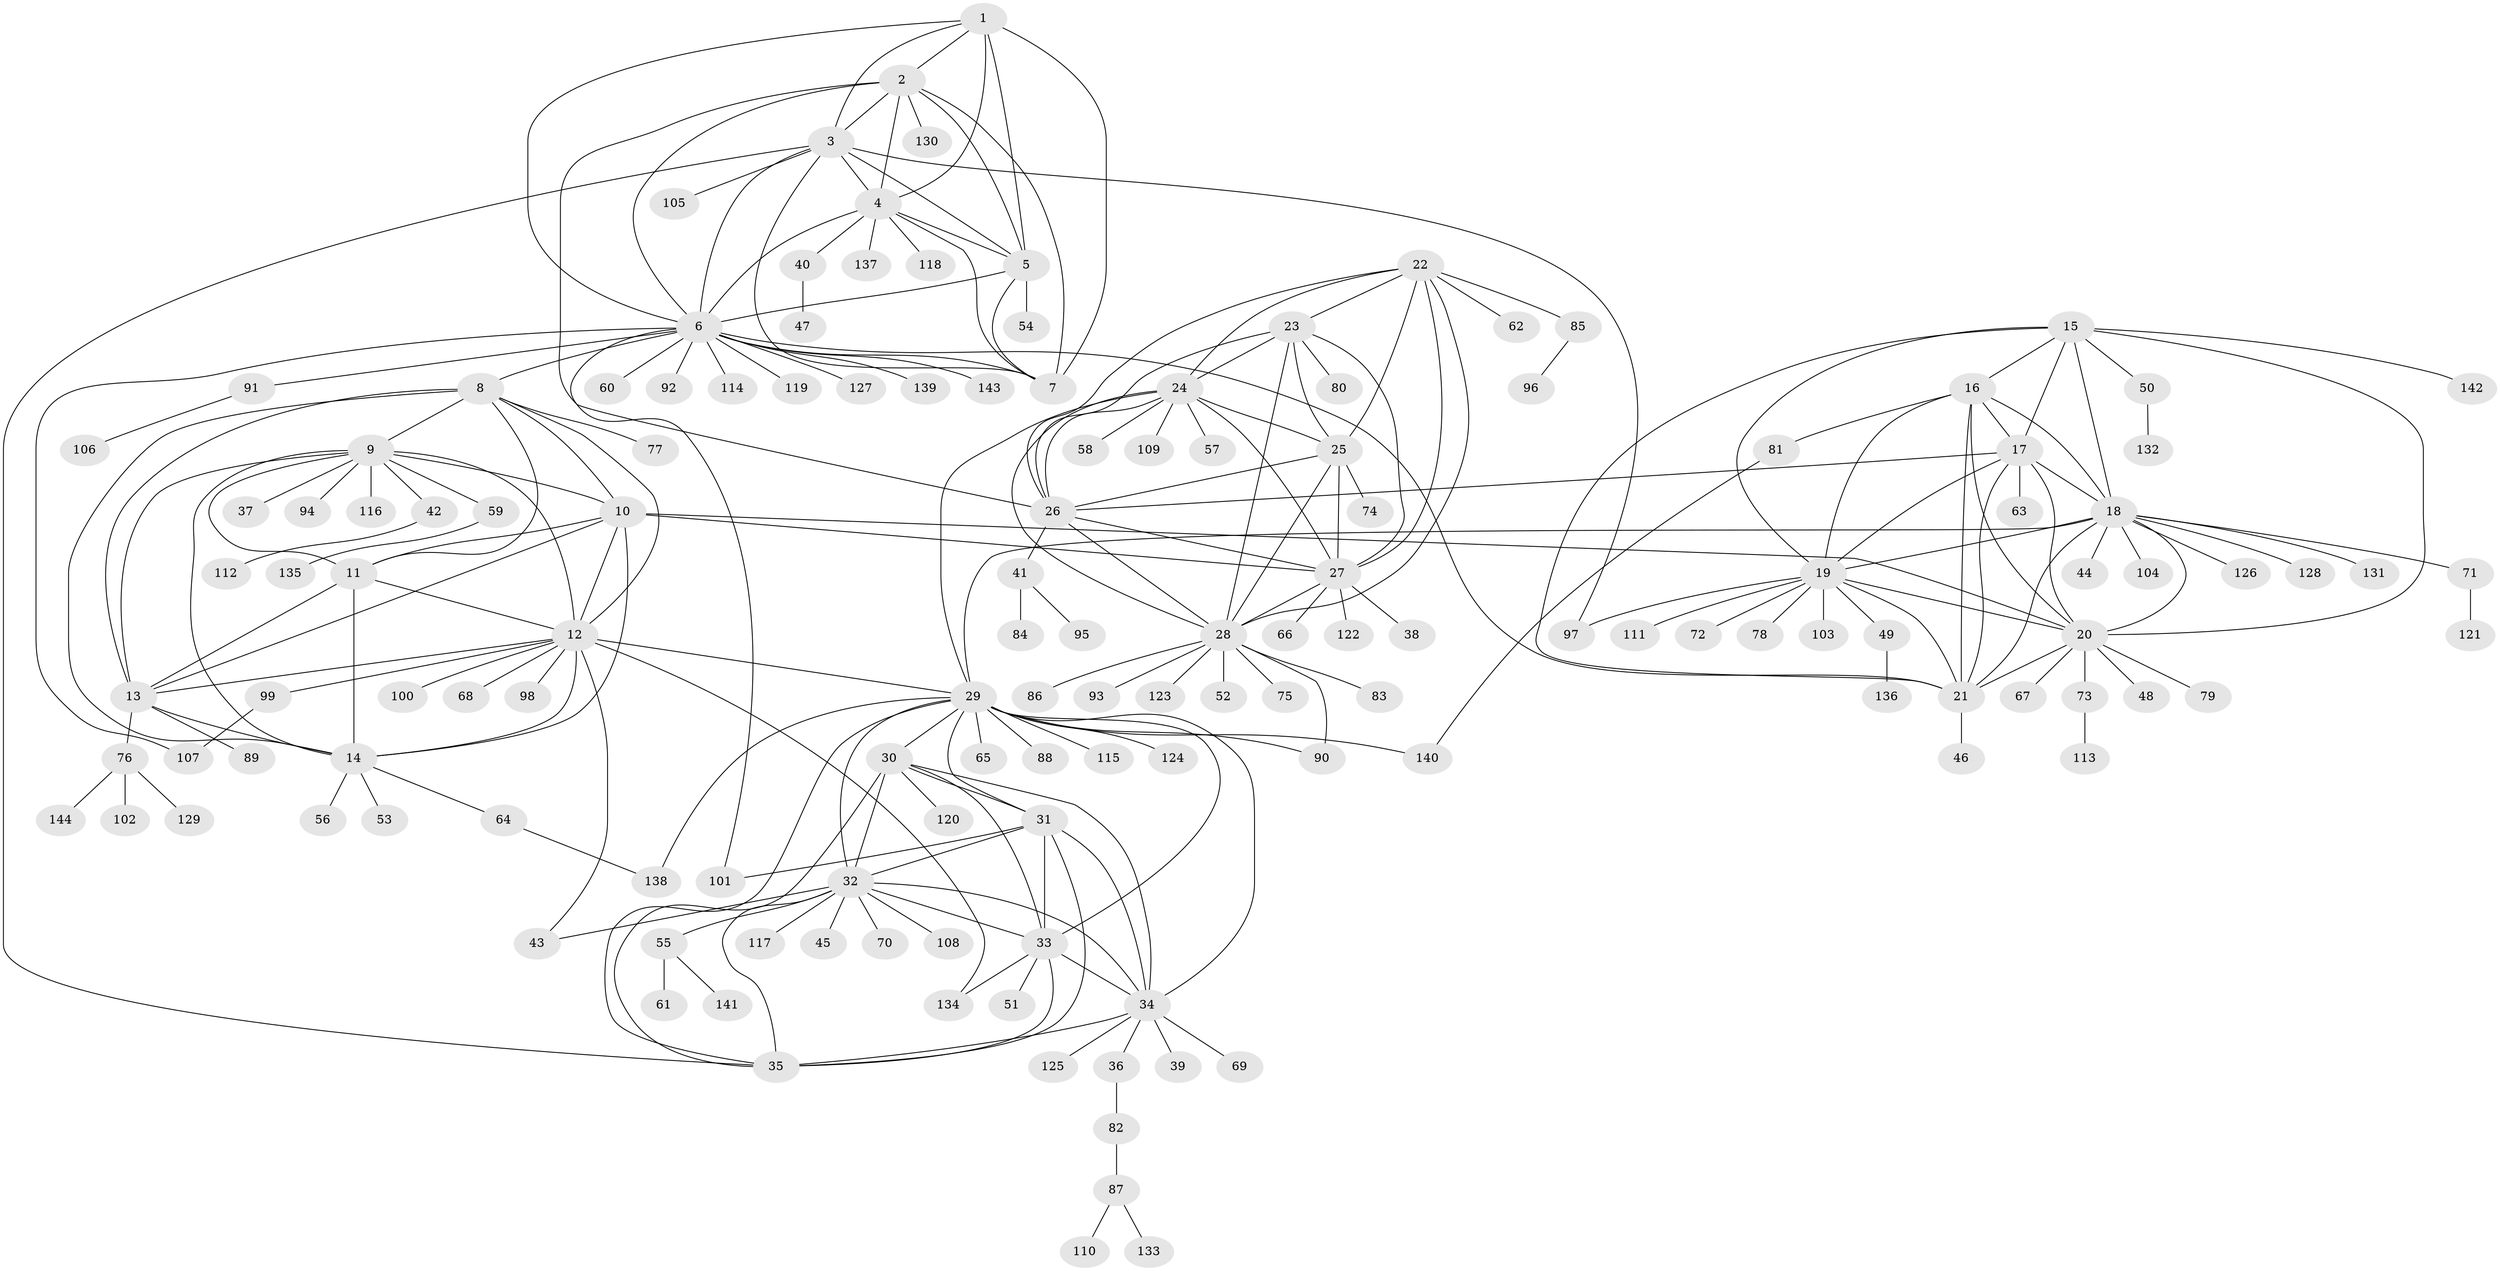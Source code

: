 // coarse degree distribution, {5: 0.03508771929824561, 2: 0.03508771929824561, 6: 0.017543859649122806, 4: 0.03508771929824561, 8: 0.017543859649122806, 7: 0.017543859649122806, 1: 0.7543859649122807, 10: 0.03508771929824561, 9: 0.017543859649122806, 11: 0.017543859649122806, 12: 0.017543859649122806}
// Generated by graph-tools (version 1.1) at 2025/59/03/04/25 21:59:09]
// undirected, 144 vertices, 232 edges
graph export_dot {
graph [start="1"]
  node [color=gray90,style=filled];
  1;
  2;
  3;
  4;
  5;
  6;
  7;
  8;
  9;
  10;
  11;
  12;
  13;
  14;
  15;
  16;
  17;
  18;
  19;
  20;
  21;
  22;
  23;
  24;
  25;
  26;
  27;
  28;
  29;
  30;
  31;
  32;
  33;
  34;
  35;
  36;
  37;
  38;
  39;
  40;
  41;
  42;
  43;
  44;
  45;
  46;
  47;
  48;
  49;
  50;
  51;
  52;
  53;
  54;
  55;
  56;
  57;
  58;
  59;
  60;
  61;
  62;
  63;
  64;
  65;
  66;
  67;
  68;
  69;
  70;
  71;
  72;
  73;
  74;
  75;
  76;
  77;
  78;
  79;
  80;
  81;
  82;
  83;
  84;
  85;
  86;
  87;
  88;
  89;
  90;
  91;
  92;
  93;
  94;
  95;
  96;
  97;
  98;
  99;
  100;
  101;
  102;
  103;
  104;
  105;
  106;
  107;
  108;
  109;
  110;
  111;
  112;
  113;
  114;
  115;
  116;
  117;
  118;
  119;
  120;
  121;
  122;
  123;
  124;
  125;
  126;
  127;
  128;
  129;
  130;
  131;
  132;
  133;
  134;
  135;
  136;
  137;
  138;
  139;
  140;
  141;
  142;
  143;
  144;
  1 -- 2;
  1 -- 3;
  1 -- 4;
  1 -- 5;
  1 -- 6;
  1 -- 7;
  2 -- 3;
  2 -- 4;
  2 -- 5;
  2 -- 6;
  2 -- 7;
  2 -- 26;
  2 -- 130;
  3 -- 4;
  3 -- 5;
  3 -- 6;
  3 -- 7;
  3 -- 35;
  3 -- 97;
  3 -- 105;
  4 -- 5;
  4 -- 6;
  4 -- 7;
  4 -- 40;
  4 -- 118;
  4 -- 137;
  5 -- 6;
  5 -- 7;
  5 -- 54;
  6 -- 7;
  6 -- 8;
  6 -- 21;
  6 -- 60;
  6 -- 91;
  6 -- 92;
  6 -- 101;
  6 -- 107;
  6 -- 114;
  6 -- 119;
  6 -- 127;
  6 -- 139;
  6 -- 143;
  8 -- 9;
  8 -- 10;
  8 -- 11;
  8 -- 12;
  8 -- 13;
  8 -- 14;
  8 -- 77;
  9 -- 10;
  9 -- 11;
  9 -- 12;
  9 -- 13;
  9 -- 14;
  9 -- 37;
  9 -- 42;
  9 -- 59;
  9 -- 94;
  9 -- 116;
  10 -- 11;
  10 -- 12;
  10 -- 13;
  10 -- 14;
  10 -- 20;
  10 -- 27;
  11 -- 12;
  11 -- 13;
  11 -- 14;
  12 -- 13;
  12 -- 14;
  12 -- 29;
  12 -- 43;
  12 -- 68;
  12 -- 98;
  12 -- 99;
  12 -- 100;
  12 -- 134;
  13 -- 14;
  13 -- 76;
  13 -- 89;
  14 -- 53;
  14 -- 56;
  14 -- 64;
  15 -- 16;
  15 -- 17;
  15 -- 18;
  15 -- 19;
  15 -- 20;
  15 -- 21;
  15 -- 50;
  15 -- 142;
  16 -- 17;
  16 -- 18;
  16 -- 19;
  16 -- 20;
  16 -- 21;
  16 -- 81;
  17 -- 18;
  17 -- 19;
  17 -- 20;
  17 -- 21;
  17 -- 26;
  17 -- 63;
  18 -- 19;
  18 -- 20;
  18 -- 21;
  18 -- 29;
  18 -- 44;
  18 -- 71;
  18 -- 104;
  18 -- 126;
  18 -- 128;
  18 -- 131;
  19 -- 20;
  19 -- 21;
  19 -- 49;
  19 -- 72;
  19 -- 78;
  19 -- 97;
  19 -- 103;
  19 -- 111;
  20 -- 21;
  20 -- 48;
  20 -- 67;
  20 -- 73;
  20 -- 79;
  21 -- 46;
  22 -- 23;
  22 -- 24;
  22 -- 25;
  22 -- 26;
  22 -- 27;
  22 -- 28;
  22 -- 62;
  22 -- 85;
  23 -- 24;
  23 -- 25;
  23 -- 26;
  23 -- 27;
  23 -- 28;
  23 -- 80;
  24 -- 25;
  24 -- 26;
  24 -- 27;
  24 -- 28;
  24 -- 29;
  24 -- 57;
  24 -- 58;
  24 -- 109;
  25 -- 26;
  25 -- 27;
  25 -- 28;
  25 -- 74;
  26 -- 27;
  26 -- 28;
  26 -- 41;
  27 -- 28;
  27 -- 38;
  27 -- 66;
  27 -- 122;
  28 -- 52;
  28 -- 75;
  28 -- 83;
  28 -- 86;
  28 -- 90;
  28 -- 93;
  28 -- 123;
  29 -- 30;
  29 -- 31;
  29 -- 32;
  29 -- 33;
  29 -- 34;
  29 -- 35;
  29 -- 65;
  29 -- 88;
  29 -- 90;
  29 -- 115;
  29 -- 124;
  29 -- 138;
  29 -- 140;
  30 -- 31;
  30 -- 32;
  30 -- 33;
  30 -- 34;
  30 -- 35;
  30 -- 120;
  31 -- 32;
  31 -- 33;
  31 -- 34;
  31 -- 35;
  31 -- 101;
  32 -- 33;
  32 -- 34;
  32 -- 35;
  32 -- 43;
  32 -- 45;
  32 -- 55;
  32 -- 70;
  32 -- 108;
  32 -- 117;
  33 -- 34;
  33 -- 35;
  33 -- 51;
  33 -- 134;
  34 -- 35;
  34 -- 36;
  34 -- 39;
  34 -- 69;
  34 -- 125;
  36 -- 82;
  40 -- 47;
  41 -- 84;
  41 -- 95;
  42 -- 112;
  49 -- 136;
  50 -- 132;
  55 -- 61;
  55 -- 141;
  59 -- 135;
  64 -- 138;
  71 -- 121;
  73 -- 113;
  76 -- 102;
  76 -- 129;
  76 -- 144;
  81 -- 140;
  82 -- 87;
  85 -- 96;
  87 -- 110;
  87 -- 133;
  91 -- 106;
  99 -- 107;
}
